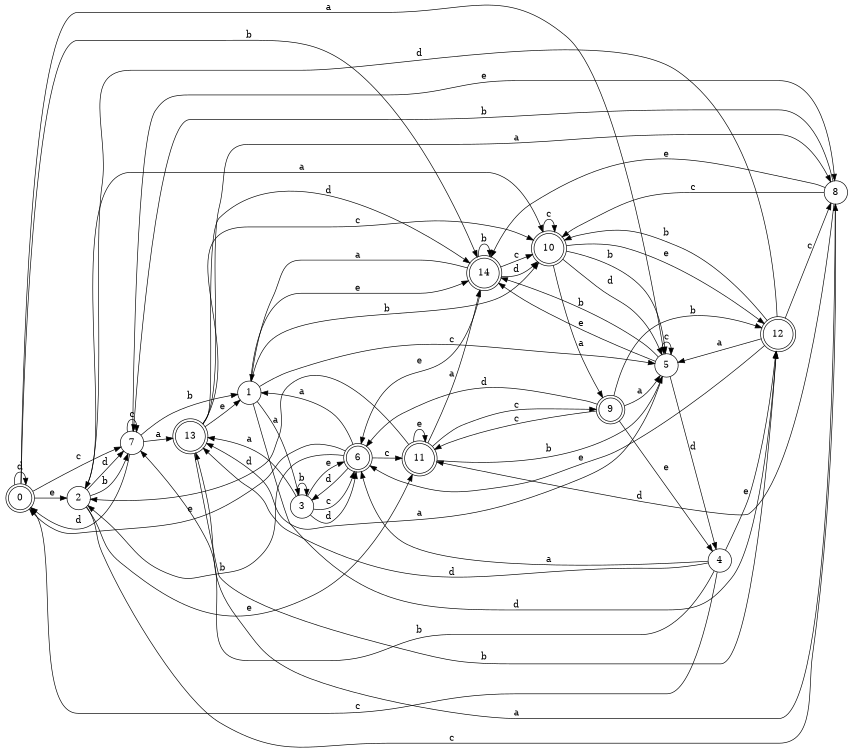 digraph n12_5 {
__start0 [label="" shape="none"];

rankdir=LR;
size="8,5";

s0 [style="rounded,filled", color="black", fillcolor="white" shape="doublecircle", label="0"];
s1 [style="filled", color="black", fillcolor="white" shape="circle", label="1"];
s2 [style="filled", color="black", fillcolor="white" shape="circle", label="2"];
s3 [style="filled", color="black", fillcolor="white" shape="circle", label="3"];
s4 [style="filled", color="black", fillcolor="white" shape="circle", label="4"];
s5 [style="filled", color="black", fillcolor="white" shape="circle", label="5"];
s6 [style="rounded,filled", color="black", fillcolor="white" shape="doublecircle", label="6"];
s7 [style="filled", color="black", fillcolor="white" shape="circle", label="7"];
s8 [style="filled", color="black", fillcolor="white" shape="circle", label="8"];
s9 [style="rounded,filled", color="black", fillcolor="white" shape="doublecircle", label="9"];
s10 [style="rounded,filled", color="black", fillcolor="white" shape="doublecircle", label="10"];
s11 [style="rounded,filled", color="black", fillcolor="white" shape="doublecircle", label="11"];
s12 [style="rounded,filled", color="black", fillcolor="white" shape="doublecircle", label="12"];
s13 [style="rounded,filled", color="black", fillcolor="white" shape="doublecircle", label="13"];
s14 [style="rounded,filled", color="black", fillcolor="white" shape="doublecircle", label="14"];
s0 -> s5 [label="a"];
s0 -> s14 [label="b"];
s0 -> s7 [label="c"];
s0 -> s0 [label="d"];
s0 -> s2 [label="e"];
s1 -> s3 [label="a"];
s1 -> s10 [label="b"];
s1 -> s5 [label="c"];
s1 -> s12 [label="d"];
s1 -> s14 [label="e"];
s2 -> s10 [label="a"];
s2 -> s7 [label="b"];
s2 -> s8 [label="c"];
s2 -> s7 [label="d"];
s2 -> s11 [label="e"];
s3 -> s13 [label="a"];
s3 -> s3 [label="b"];
s3 -> s6 [label="c"];
s3 -> s6 [label="d"];
s3 -> s6 [label="e"];
s4 -> s6 [label="a"];
s4 -> s7 [label="b"];
s4 -> s0 [label="c"];
s4 -> s13 [label="d"];
s4 -> s12 [label="e"];
s5 -> s13 [label="a"];
s5 -> s14 [label="b"];
s5 -> s5 [label="c"];
s5 -> s4 [label="d"];
s5 -> s14 [label="e"];
s6 -> s1 [label="a"];
s6 -> s2 [label="b"];
s6 -> s11 [label="c"];
s6 -> s3 [label="d"];
s6 -> s0 [label="e"];
s7 -> s13 [label="a"];
s7 -> s1 [label="b"];
s7 -> s7 [label="c"];
s7 -> s0 [label="d"];
s7 -> s8 [label="e"];
s8 -> s13 [label="a"];
s8 -> s7 [label="b"];
s8 -> s10 [label="c"];
s8 -> s11 [label="d"];
s8 -> s14 [label="e"];
s9 -> s5 [label="a"];
s9 -> s12 [label="b"];
s9 -> s11 [label="c"];
s9 -> s6 [label="d"];
s9 -> s4 [label="e"];
s10 -> s9 [label="a"];
s10 -> s5 [label="b"];
s10 -> s10 [label="c"];
s10 -> s5 [label="d"];
s10 -> s12 [label="e"];
s11 -> s14 [label="a"];
s11 -> s5 [label="b"];
s11 -> s9 [label="c"];
s11 -> s2 [label="d"];
s11 -> s11 [label="e"];
s12 -> s5 [label="a"];
s12 -> s10 [label="b"];
s12 -> s8 [label="c"];
s12 -> s2 [label="d"];
s12 -> s6 [label="e"];
s13 -> s8 [label="a"];
s13 -> s12 [label="b"];
s13 -> s10 [label="c"];
s13 -> s14 [label="d"];
s13 -> s1 [label="e"];
s14 -> s1 [label="a"];
s14 -> s14 [label="b"];
s14 -> s10 [label="c"];
s14 -> s10 [label="d"];
s14 -> s6 [label="e"];

}